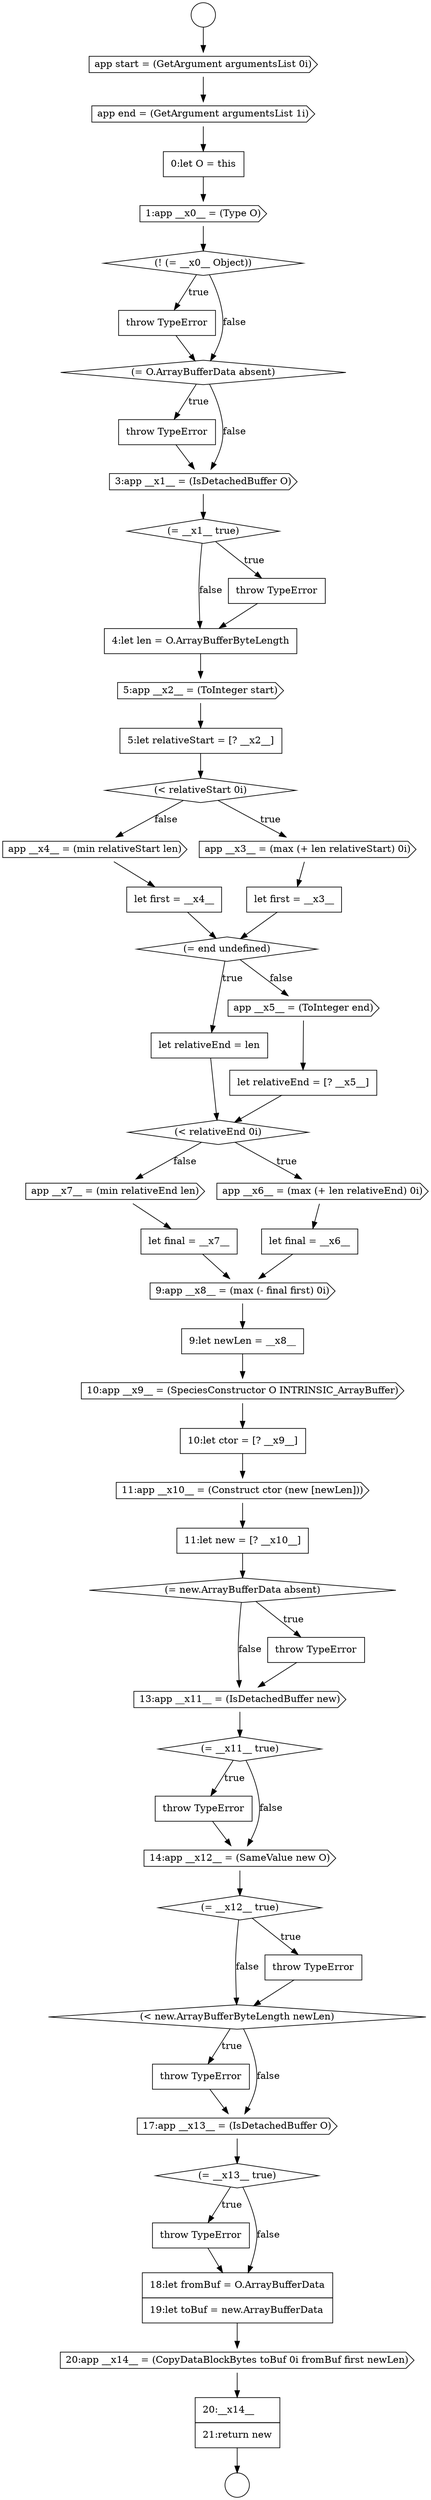 digraph {
  node15083 [shape=none, margin=0, label=<<font color="black">
    <table border="0" cellborder="1" cellspacing="0" cellpadding="10">
      <tr><td align="left">let relativeEnd = [? __x5__]</td></tr>
    </table>
  </font>> color="black" fillcolor="white" style=filled]
  node15089 [shape=cds, label=<<font color="black">9:app __x8__ = (max (- final first) 0i)</font>> color="black" fillcolor="white" style=filled]
  node15101 [shape=diamond, label=<<font color="black">(= __x12__ true)</font>> color="black" fillcolor="white" style=filled]
  node15081 [shape=none, margin=0, label=<<font color="black">
    <table border="0" cellborder="1" cellspacing="0" cellpadding="10">
      <tr><td align="left">let relativeEnd = len</td></tr>
    </table>
  </font>> color="black" fillcolor="white" style=filled]
  node15068 [shape=none, margin=0, label=<<font color="black">
    <table border="0" cellborder="1" cellspacing="0" cellpadding="10">
      <tr><td align="left">throw TypeError</td></tr>
    </table>
  </font>> color="black" fillcolor="white" style=filled]
  node15094 [shape=none, margin=0, label=<<font color="black">
    <table border="0" cellborder="1" cellspacing="0" cellpadding="10">
      <tr><td align="left">11:let new = [? __x10__]</td></tr>
    </table>
  </font>> color="black" fillcolor="white" style=filled]
  node15063 [shape=none, margin=0, label=<<font color="black">
    <table border="0" cellborder="1" cellspacing="0" cellpadding="10">
      <tr><td align="left">0:let O = this</td></tr>
    </table>
  </font>> color="black" fillcolor="white" style=filled]
  node15084 [shape=diamond, label=<<font color="black">(&lt; relativeEnd 0i)</font>> color="black" fillcolor="white" style=filled]
  node15099 [shape=none, margin=0, label=<<font color="black">
    <table border="0" cellborder="1" cellspacing="0" cellpadding="10">
      <tr><td align="left">throw TypeError</td></tr>
    </table>
  </font>> color="black" fillcolor="white" style=filled]
  node15091 [shape=cds, label=<<font color="black">10:app __x9__ = (SpeciesConstructor O INTRINSIC_ArrayBuffer)</font>> color="black" fillcolor="white" style=filled]
  node15066 [shape=none, margin=0, label=<<font color="black">
    <table border="0" cellborder="1" cellspacing="0" cellpadding="10">
      <tr><td align="left">throw TypeError</td></tr>
    </table>
  </font>> color="black" fillcolor="white" style=filled]
  node15098 [shape=diamond, label=<<font color="black">(= __x11__ true)</font>> color="black" fillcolor="white" style=filled]
  node15072 [shape=none, margin=0, label=<<font color="black">
    <table border="0" cellborder="1" cellspacing="0" cellpadding="10">
      <tr><td align="left">4:let len = O.ArrayBufferByteLength</td></tr>
    </table>
  </font>> color="black" fillcolor="white" style=filled]
  node15077 [shape=none, margin=0, label=<<font color="black">
    <table border="0" cellborder="1" cellspacing="0" cellpadding="10">
      <tr><td align="left">let first = __x3__</td></tr>
    </table>
  </font>> color="black" fillcolor="white" style=filled]
  node15104 [shape=none, margin=0, label=<<font color="black">
    <table border="0" cellborder="1" cellspacing="0" cellpadding="10">
      <tr><td align="left">throw TypeError</td></tr>
    </table>
  </font>> color="black" fillcolor="white" style=filled]
  node15092 [shape=none, margin=0, label=<<font color="black">
    <table border="0" cellborder="1" cellspacing="0" cellpadding="10">
      <tr><td align="left">10:let ctor = [? __x9__]</td></tr>
    </table>
  </font>> color="black" fillcolor="white" style=filled]
  node15087 [shape=cds, label=<<font color="black">app __x7__ = (min relativeEnd len)</font>> color="black" fillcolor="white" style=filled]
  node15110 [shape=none, margin=0, label=<<font color="black">
    <table border="0" cellborder="1" cellspacing="0" cellpadding="10">
      <tr><td align="left">20:__x14__</td></tr>
      <tr><td align="left">21:return new</td></tr>
    </table>
  </font>> color="black" fillcolor="white" style=filled]
  node15073 [shape=cds, label=<<font color="black">5:app __x2__ = (ToInteger start)</font>> color="black" fillcolor="white" style=filled]
  node15105 [shape=cds, label=<<font color="black">17:app __x13__ = (IsDetachedBuffer O)</font>> color="black" fillcolor="white" style=filled]
  node15060 [shape=circle label=" " color="black" fillcolor="white" style=filled]
  node15082 [shape=cds, label=<<font color="black">app __x5__ = (ToInteger end)</font>> color="black" fillcolor="white" style=filled]
  node15097 [shape=cds, label=<<font color="black">13:app __x11__ = (IsDetachedBuffer new)</font>> color="black" fillcolor="white" style=filled]
  node15061 [shape=cds, label=<<font color="black">app start = (GetArgument argumentsList 0i)</font>> color="black" fillcolor="white" style=filled]
  node15103 [shape=diamond, label=<<font color="black">(&lt; new.ArrayBufferByteLength newLen)</font>> color="black" fillcolor="white" style=filled]
  node15093 [shape=cds, label=<<font color="black">11:app __x10__ = (Construct ctor (new [newLen]))</font>> color="black" fillcolor="white" style=filled]
  node15078 [shape=cds, label=<<font color="black">app __x4__ = (min relativeStart len)</font>> color="black" fillcolor="white" style=filled]
  node15071 [shape=none, margin=0, label=<<font color="black">
    <table border="0" cellborder="1" cellspacing="0" cellpadding="10">
      <tr><td align="left">throw TypeError</td></tr>
    </table>
  </font>> color="black" fillcolor="white" style=filled]
  node15065 [shape=diamond, label=<<font color="black">(! (= __x0__ Object))</font>> color="black" fillcolor="white" style=filled]
  node15074 [shape=none, margin=0, label=<<font color="black">
    <table border="0" cellborder="1" cellspacing="0" cellpadding="10">
      <tr><td align="left">5:let relativeStart = [? __x2__]</td></tr>
    </table>
  </font>> color="black" fillcolor="white" style=filled]
  node15069 [shape=cds, label=<<font color="black">3:app __x1__ = (IsDetachedBuffer O)</font>> color="black" fillcolor="white" style=filled]
  node15062 [shape=cds, label=<<font color="black">app end = (GetArgument argumentsList 1i)</font>> color="black" fillcolor="white" style=filled]
  node15086 [shape=none, margin=0, label=<<font color="black">
    <table border="0" cellborder="1" cellspacing="0" cellpadding="10">
      <tr><td align="left">let final = __x6__</td></tr>
    </table>
  </font>> color="black" fillcolor="white" style=filled]
  node15106 [shape=diamond, label=<<font color="black">(= __x13__ true)</font>> color="black" fillcolor="white" style=filled]
  node15070 [shape=diamond, label=<<font color="black">(= __x1__ true)</font>> color="black" fillcolor="white" style=filled]
  node15100 [shape=cds, label=<<font color="black">14:app __x12__ = (SameValue new O)</font>> color="black" fillcolor="white" style=filled]
  node15079 [shape=none, margin=0, label=<<font color="black">
    <table border="0" cellborder="1" cellspacing="0" cellpadding="10">
      <tr><td align="left">let first = __x4__</td></tr>
    </table>
  </font>> color="black" fillcolor="white" style=filled]
  node15107 [shape=none, margin=0, label=<<font color="black">
    <table border="0" cellborder="1" cellspacing="0" cellpadding="10">
      <tr><td align="left">throw TypeError</td></tr>
    </table>
  </font>> color="black" fillcolor="white" style=filled]
  node15090 [shape=none, margin=0, label=<<font color="black">
    <table border="0" cellborder="1" cellspacing="0" cellpadding="10">
      <tr><td align="left">9:let newLen = __x8__</td></tr>
    </table>
  </font>> color="black" fillcolor="white" style=filled]
  node15080 [shape=diamond, label=<<font color="black">(= end undefined)</font>> color="black" fillcolor="white" style=filled]
  node15102 [shape=none, margin=0, label=<<font color="black">
    <table border="0" cellborder="1" cellspacing="0" cellpadding="10">
      <tr><td align="left">throw TypeError</td></tr>
    </table>
  </font>> color="black" fillcolor="white" style=filled]
  node15075 [shape=diamond, label=<<font color="black">(&lt; relativeStart 0i)</font>> color="black" fillcolor="white" style=filled]
  node15095 [shape=diamond, label=<<font color="black">(= new.ArrayBufferData absent)</font>> color="black" fillcolor="white" style=filled]
  node15085 [shape=cds, label=<<font color="black">app __x6__ = (max (+ len relativeEnd) 0i)</font>> color="black" fillcolor="white" style=filled]
  node15067 [shape=diamond, label=<<font color="black">(= O.ArrayBufferData absent)</font>> color="black" fillcolor="white" style=filled]
  node15088 [shape=none, margin=0, label=<<font color="black">
    <table border="0" cellborder="1" cellspacing="0" cellpadding="10">
      <tr><td align="left">let final = __x7__</td></tr>
    </table>
  </font>> color="black" fillcolor="white" style=filled]
  node15109 [shape=cds, label=<<font color="black">20:app __x14__ = (CopyDataBlockBytes toBuf 0i fromBuf first newLen)</font>> color="black" fillcolor="white" style=filled]
  node15064 [shape=cds, label=<<font color="black">1:app __x0__ = (Type O)</font>> color="black" fillcolor="white" style=filled]
  node15076 [shape=cds, label=<<font color="black">app __x3__ = (max (+ len relativeStart) 0i)</font>> color="black" fillcolor="white" style=filled]
  node15108 [shape=none, margin=0, label=<<font color="black">
    <table border="0" cellborder="1" cellspacing="0" cellpadding="10">
      <tr><td align="left">18:let fromBuf = O.ArrayBufferData</td></tr>
      <tr><td align="left">19:let toBuf = new.ArrayBufferData</td></tr>
    </table>
  </font>> color="black" fillcolor="white" style=filled]
  node15059 [shape=circle label=" " color="black" fillcolor="white" style=filled]
  node15096 [shape=none, margin=0, label=<<font color="black">
    <table border="0" cellborder="1" cellspacing="0" cellpadding="10">
      <tr><td align="left">throw TypeError</td></tr>
    </table>
  </font>> color="black" fillcolor="white" style=filled]
  node15091 -> node15092 [ color="black"]
  node15093 -> node15094 [ color="black"]
  node15085 -> node15086 [ color="black"]
  node15103 -> node15104 [label=<<font color="black">true</font>> color="black"]
  node15103 -> node15105 [label=<<font color="black">false</font>> color="black"]
  node15102 -> node15103 [ color="black"]
  node15098 -> node15099 [label=<<font color="black">true</font>> color="black"]
  node15098 -> node15100 [label=<<font color="black">false</font>> color="black"]
  node15088 -> node15089 [ color="black"]
  node15095 -> node15096 [label=<<font color="black">true</font>> color="black"]
  node15095 -> node15097 [label=<<font color="black">false</font>> color="black"]
  node15077 -> node15080 [ color="black"]
  node15092 -> node15093 [ color="black"]
  node15075 -> node15076 [label=<<font color="black">true</font>> color="black"]
  node15075 -> node15078 [label=<<font color="black">false</font>> color="black"]
  node15110 -> node15060 [ color="black"]
  node15089 -> node15090 [ color="black"]
  node15101 -> node15102 [label=<<font color="black">true</font>> color="black"]
  node15101 -> node15103 [label=<<font color="black">false</font>> color="black"]
  node15065 -> node15066 [label=<<font color="black">true</font>> color="black"]
  node15065 -> node15067 [label=<<font color="black">false</font>> color="black"]
  node15071 -> node15072 [ color="black"]
  node15094 -> node15095 [ color="black"]
  node15084 -> node15085 [label=<<font color="black">true</font>> color="black"]
  node15084 -> node15087 [label=<<font color="black">false</font>> color="black"]
  node15069 -> node15070 [ color="black"]
  node15097 -> node15098 [ color="black"]
  node15079 -> node15080 [ color="black"]
  node15090 -> node15091 [ color="black"]
  node15074 -> node15075 [ color="black"]
  node15064 -> node15065 [ color="black"]
  node15080 -> node15081 [label=<<font color="black">true</font>> color="black"]
  node15080 -> node15082 [label=<<font color="black">false</font>> color="black"]
  node15100 -> node15101 [ color="black"]
  node15109 -> node15110 [ color="black"]
  node15086 -> node15089 [ color="black"]
  node15099 -> node15100 [ color="black"]
  node15108 -> node15109 [ color="black"]
  node15059 -> node15061 [ color="black"]
  node15104 -> node15105 [ color="black"]
  node15096 -> node15097 [ color="black"]
  node15063 -> node15064 [ color="black"]
  node15073 -> node15074 [ color="black"]
  node15061 -> node15062 [ color="black"]
  node15083 -> node15084 [ color="black"]
  node15106 -> node15107 [label=<<font color="black">true</font>> color="black"]
  node15106 -> node15108 [label=<<font color="black">false</font>> color="black"]
  node15105 -> node15106 [ color="black"]
  node15066 -> node15067 [ color="black"]
  node15076 -> node15077 [ color="black"]
  node15078 -> node15079 [ color="black"]
  node15107 -> node15108 [ color="black"]
  node15067 -> node15068 [label=<<font color="black">true</font>> color="black"]
  node15067 -> node15069 [label=<<font color="black">false</font>> color="black"]
  node15087 -> node15088 [ color="black"]
  node15081 -> node15084 [ color="black"]
  node15062 -> node15063 [ color="black"]
  node15068 -> node15069 [ color="black"]
  node15072 -> node15073 [ color="black"]
  node15082 -> node15083 [ color="black"]
  node15070 -> node15071 [label=<<font color="black">true</font>> color="black"]
  node15070 -> node15072 [label=<<font color="black">false</font>> color="black"]
}
